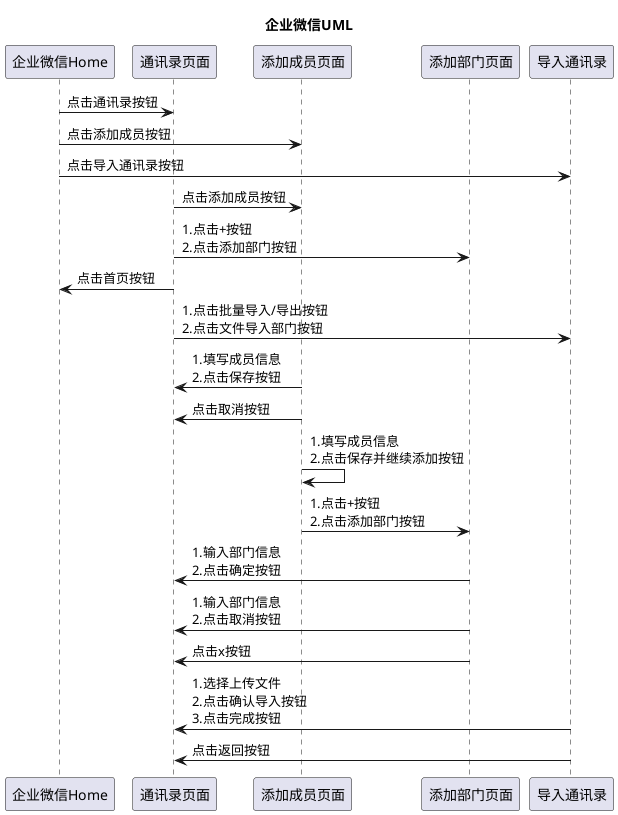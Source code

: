@startuml
title: 企业微信UML
participant 企业微信Home as home
participant 通讯录页面 as contact
participant 添加成员页面 as add_member
participant 添加部门页面 as add_depart
participant 导入通讯录 as import_contact

home -> contact: 点击通讯录按钮
home -> add_member: 点击添加成员按钮
home -> import_contact: 点击导入通讯录按钮
contact -> add_member: 点击添加成员按钮
contact -> add_depart: 1.点击+按钮\n2.点击添加部门按钮
contact -> home: 点击首页按钮
contact -> import_contact: 1.点击批量导入/导出按钮\n2.点击文件导入部门按钮
add_member -> contact: 1.填写成员信息\n2.点击保存按钮
add_member -> contact: 点击取消按钮
add_member -> add_member: 1.填写成员信息\n2.点击保存并继续添加按钮
add_member -> add_depart: 1.点击+按钮\n2.点击添加部门按钮
add_depart -> contact: 1.输入部门信息\n2.点击确定按钮
add_depart -> contact: 1.输入部门信息\n2.点击取消按钮
add_depart -> contact: 点击x按钮
import_contact -> contact: 1.选择上传文件\n2.点击确认导入按钮\n3.点击完成按钮
import_contact -> contact: 点击返回按钮
@enduml
